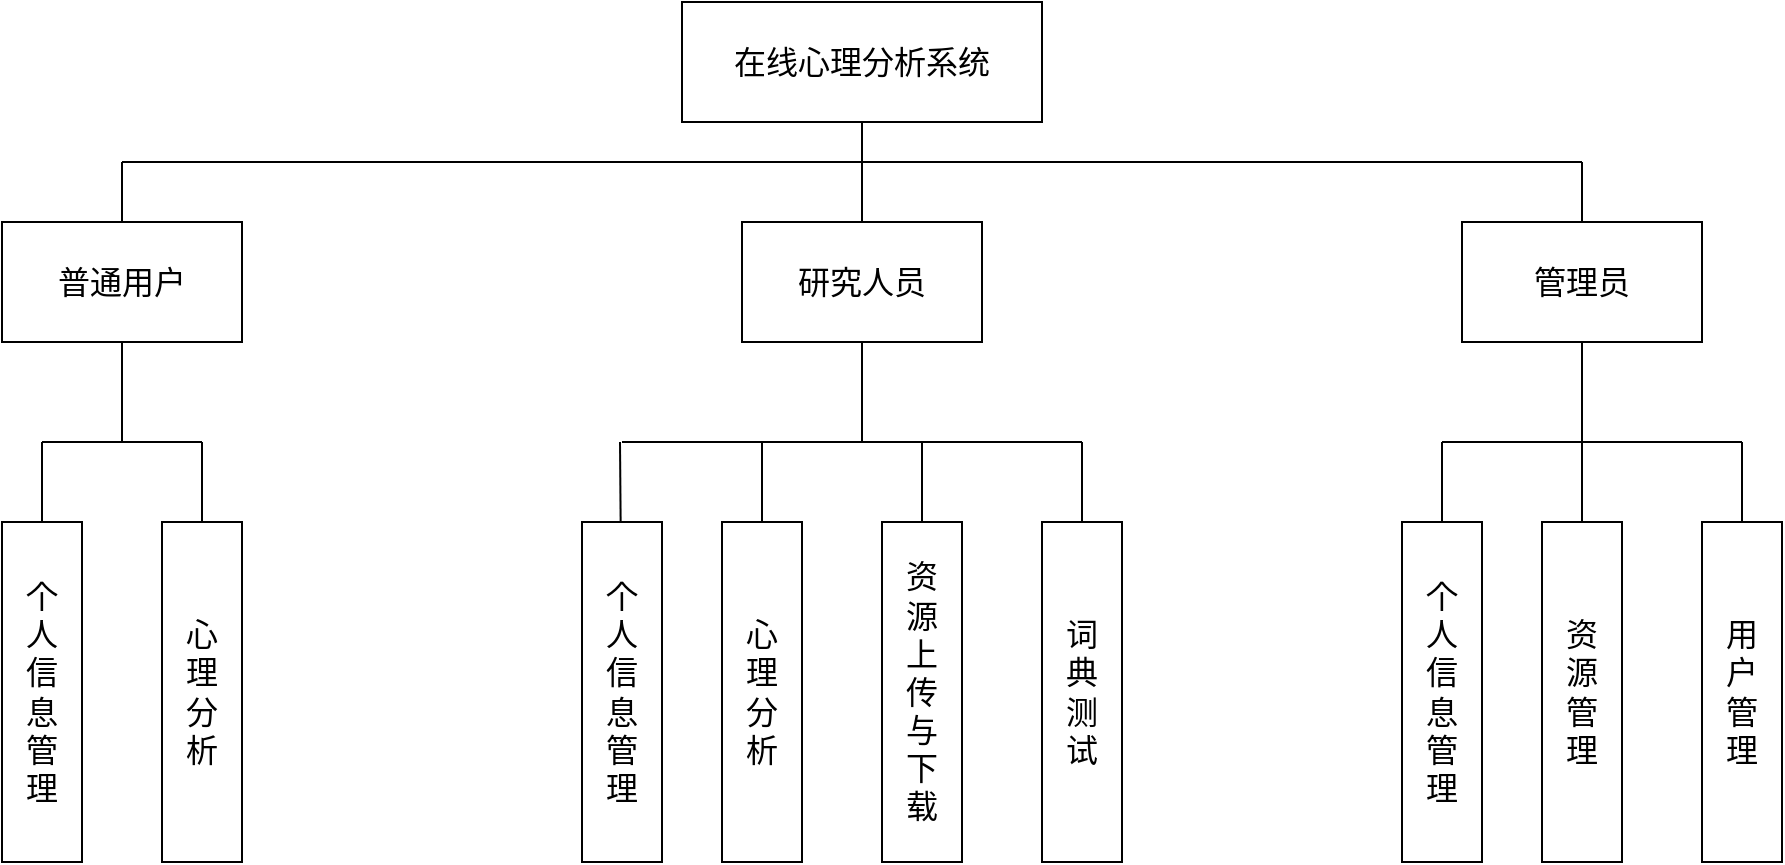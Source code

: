 <mxfile version="24.4.0" type="github" pages="9">
  <diagram name="第 1 页" id="Vi6s87BLKGOY_doo5CWs">
    <mxGraphModel dx="1613" dy="665" grid="0" gridSize="10" guides="1" tooltips="1" connect="1" arrows="1" fold="1" page="0" pageScale="1" pageWidth="827" pageHeight="1169" math="0" shadow="0">
      <root>
        <mxCell id="0" />
        <mxCell id="1" parent="0" />
        <mxCell id="7nEyidCCf9qnmZsaLRMb-1" value="&lt;font style=&quot;font-size: 16px;&quot;&gt;在线心理分析系统&lt;/font&gt;" style="rounded=0;whiteSpace=wrap;html=1;fontSize=16;fontStyle=0" parent="1" vertex="1">
          <mxGeometry x="260" y="100" width="180" height="60" as="geometry" />
        </mxCell>
        <mxCell id="7nEyidCCf9qnmZsaLRMb-2" value="普通用户" style="rounded=0;whiteSpace=wrap;html=1;fontSize=16;fontStyle=0" parent="1" vertex="1">
          <mxGeometry x="-80" y="210" width="120" height="60" as="geometry" />
        </mxCell>
        <mxCell id="7nEyidCCf9qnmZsaLRMb-3" value="研究人员" style="rounded=0;whiteSpace=wrap;html=1;fontSize=16;fontStyle=0" parent="1" vertex="1">
          <mxGeometry x="290" y="210" width="120" height="60" as="geometry" />
        </mxCell>
        <mxCell id="7nEyidCCf9qnmZsaLRMb-4" value="管理员" style="rounded=0;whiteSpace=wrap;html=1;fontSize=16;fontStyle=0" parent="1" vertex="1">
          <mxGeometry x="650" y="210" width="120" height="60" as="geometry" />
        </mxCell>
        <mxCell id="7nEyidCCf9qnmZsaLRMb-7" value="" style="endArrow=none;html=1;rounded=0;entryX=0.5;entryY=1;entryDx=0;entryDy=0;fontSize=16;fontStyle=0" parent="1" target="7nEyidCCf9qnmZsaLRMb-1" edge="1">
          <mxGeometry width="50" height="50" relative="1" as="geometry">
            <mxPoint x="350" y="180" as="sourcePoint" />
            <mxPoint x="150" y="390" as="targetPoint" />
          </mxGeometry>
        </mxCell>
        <mxCell id="7nEyidCCf9qnmZsaLRMb-12" value="&lt;font style=&quot;font-size: 16px;&quot;&gt;心&lt;br&gt;理&lt;br&gt;分&lt;br&gt;析&lt;/font&gt;" style="rounded=0;whiteSpace=wrap;html=1;fontSize=16;fontStyle=0" parent="1" vertex="1">
          <mxGeometry y="360" width="40" height="170" as="geometry" />
        </mxCell>
        <mxCell id="7nEyidCCf9qnmZsaLRMb-15" value="" style="endArrow=none;html=1;rounded=0;fontSize=16;fontStyle=0;" parent="1" target="7nEyidCCf9qnmZsaLRMb-16" edge="1">
          <mxGeometry width="50" height="50" relative="1" as="geometry">
            <mxPoint x="-60" y="320" as="sourcePoint" />
            <mxPoint y="520" as="targetPoint" />
          </mxGeometry>
        </mxCell>
        <mxCell id="7nEyidCCf9qnmZsaLRMb-16" value="个&lt;br&gt;人&lt;br&gt;信&lt;br&gt;息&lt;br&gt;管&lt;br&gt;理" style="rounded=0;whiteSpace=wrap;html=1;fontSize=16;fontStyle=0;horizontal=1;verticalAlign=middle;" parent="1" vertex="1">
          <mxGeometry x="-80" y="360" width="40" height="170" as="geometry" />
        </mxCell>
        <mxCell id="7nEyidCCf9qnmZsaLRMb-22" value="词&lt;br&gt;典&lt;br&gt;测&lt;br&gt;试" style="rounded=0;whiteSpace=wrap;html=1;fontSize=16;fontStyle=0" parent="1" vertex="1">
          <mxGeometry x="440" y="360" width="40" height="170" as="geometry" />
        </mxCell>
        <mxCell id="7nEyidCCf9qnmZsaLRMb-24" value="资&lt;br&gt;源&lt;br&gt;上&lt;br&gt;传&lt;br&gt;与&lt;br&gt;下&lt;br&gt;载" style="rounded=0;whiteSpace=wrap;html=1;fontSize=16;fontStyle=0" parent="1" vertex="1">
          <mxGeometry x="360" y="360" width="40" height="170" as="geometry" />
        </mxCell>
        <mxCell id="7nEyidCCf9qnmZsaLRMb-33" value="用&lt;br&gt;户&lt;br&gt;管&lt;br&gt;理" style="rounded=0;whiteSpace=wrap;html=1;fontSize=16;fontStyle=0" parent="1" vertex="1">
          <mxGeometry x="770" y="360" width="40" height="170" as="geometry" />
        </mxCell>
        <mxCell id="7nEyidCCf9qnmZsaLRMb-34" value="资&lt;br&gt;源&lt;br&gt;管&lt;br&gt;理" style="rounded=0;whiteSpace=wrap;html=1;fontSize=16;fontStyle=0" parent="1" vertex="1">
          <mxGeometry x="690" y="360" width="40" height="170" as="geometry" />
        </mxCell>
        <mxCell id="PSZgxityVSm-FLevWmAO-1" value="" style="endArrow=none;html=1;rounded=0;exitX=0.5;exitY=0;exitDx=0;exitDy=0;" parent="1" source="7nEyidCCf9qnmZsaLRMb-12" edge="1">
          <mxGeometry width="50" height="50" relative="1" as="geometry">
            <mxPoint x="60" y="420" as="sourcePoint" />
            <mxPoint x="20" y="320" as="targetPoint" />
          </mxGeometry>
        </mxCell>
        <mxCell id="PSZgxityVSm-FLevWmAO-2" value="&lt;font style=&quot;font-size: 16px;&quot;&gt;心&lt;br&gt;理&lt;br&gt;分&lt;br&gt;析&lt;/font&gt;" style="rounded=0;whiteSpace=wrap;html=1;fontSize=16;fontStyle=0" parent="1" vertex="1">
          <mxGeometry x="280" y="360" width="40" height="170" as="geometry" />
        </mxCell>
        <mxCell id="PSZgxityVSm-FLevWmAO-3" value="" style="endArrow=none;html=1;rounded=0;fontSize=16;fontStyle=0;" parent="1" target="PSZgxityVSm-FLevWmAO-4" edge="1">
          <mxGeometry width="50" height="50" relative="1" as="geometry">
            <mxPoint x="229" y="320" as="sourcePoint" />
            <mxPoint x="290" y="540" as="targetPoint" />
          </mxGeometry>
        </mxCell>
        <mxCell id="PSZgxityVSm-FLevWmAO-4" value="个&lt;br&gt;人&lt;br&gt;信&lt;br&gt;息&lt;br&gt;管&lt;br&gt;理" style="rounded=0;whiteSpace=wrap;html=1;fontSize=16;fontStyle=0;horizontal=1;verticalAlign=middle;" parent="1" vertex="1">
          <mxGeometry x="210" y="360" width="40" height="170" as="geometry" />
        </mxCell>
        <mxCell id="PSZgxityVSm-FLevWmAO-5" value="" style="endArrow=none;html=1;rounded=0;exitX=0.5;exitY=0;exitDx=0;exitDy=0;" parent="1" source="PSZgxityVSm-FLevWmAO-2" edge="1">
          <mxGeometry width="50" height="50" relative="1" as="geometry">
            <mxPoint x="350" y="440" as="sourcePoint" />
            <mxPoint x="300" y="320" as="targetPoint" />
          </mxGeometry>
        </mxCell>
        <mxCell id="PSZgxityVSm-FLevWmAO-6" value="" style="endArrow=none;html=1;rounded=0;entryX=0.5;entryY=1;entryDx=0;entryDy=0;" parent="1" target="7nEyidCCf9qnmZsaLRMb-2" edge="1">
          <mxGeometry width="50" height="50" relative="1" as="geometry">
            <mxPoint x="-20" y="320" as="sourcePoint" />
            <mxPoint x="10" y="310" as="targetPoint" />
          </mxGeometry>
        </mxCell>
        <mxCell id="PSZgxityVSm-FLevWmAO-7" value="" style="endArrow=none;html=1;rounded=0;" parent="1" edge="1">
          <mxGeometry width="50" height="50" relative="1" as="geometry">
            <mxPoint x="-60" y="320" as="sourcePoint" />
            <mxPoint x="20" y="320" as="targetPoint" />
          </mxGeometry>
        </mxCell>
        <mxCell id="PSZgxityVSm-FLevWmAO-8" value="" style="endArrow=none;html=1;rounded=0;exitX=0.5;exitY=0;exitDx=0;exitDy=0;" parent="1" source="7nEyidCCf9qnmZsaLRMb-24" edge="1">
          <mxGeometry width="50" height="50" relative="1" as="geometry">
            <mxPoint x="370" y="380" as="sourcePoint" />
            <mxPoint x="380" y="320" as="targetPoint" />
          </mxGeometry>
        </mxCell>
        <mxCell id="PSZgxityVSm-FLevWmAO-9" value="" style="endArrow=none;html=1;rounded=0;exitX=0.5;exitY=0;exitDx=0;exitDy=0;" parent="1" source="7nEyidCCf9qnmZsaLRMb-22" edge="1">
          <mxGeometry width="50" height="50" relative="1" as="geometry">
            <mxPoint x="440" y="370" as="sourcePoint" />
            <mxPoint x="460" y="320" as="targetPoint" />
          </mxGeometry>
        </mxCell>
        <mxCell id="PSZgxityVSm-FLevWmAO-10" value="" style="endArrow=none;html=1;rounded=0;entryX=0.5;entryY=1;entryDx=0;entryDy=0;" parent="1" target="7nEyidCCf9qnmZsaLRMb-3" edge="1">
          <mxGeometry width="50" height="50" relative="1" as="geometry">
            <mxPoint x="350" y="320" as="sourcePoint" />
            <mxPoint x="360" y="290" as="targetPoint" />
          </mxGeometry>
        </mxCell>
        <mxCell id="PSZgxityVSm-FLevWmAO-11" value="" style="endArrow=none;html=1;rounded=0;" parent="1" edge="1">
          <mxGeometry width="50" height="50" relative="1" as="geometry">
            <mxPoint x="230" y="320" as="sourcePoint" />
            <mxPoint x="460" y="320" as="targetPoint" />
          </mxGeometry>
        </mxCell>
        <mxCell id="PSZgxityVSm-FLevWmAO-12" value="" style="endArrow=none;html=1;rounded=0;fontSize=16;fontStyle=0;entryX=0.5;entryY=0;entryDx=0;entryDy=0;" parent="1" target="PSZgxityVSm-FLevWmAO-13" edge="1">
          <mxGeometry width="50" height="50" relative="1" as="geometry">
            <mxPoint x="640" y="320" as="sourcePoint" />
            <mxPoint x="680" y="540" as="targetPoint" />
          </mxGeometry>
        </mxCell>
        <mxCell id="PSZgxityVSm-FLevWmAO-13" value="个&lt;br&gt;人&lt;br&gt;信&lt;br&gt;息&lt;br&gt;管&lt;br&gt;理" style="rounded=0;whiteSpace=wrap;html=1;fontSize=16;fontStyle=0;horizontal=1;verticalAlign=middle;" parent="1" vertex="1">
          <mxGeometry x="620" y="360" width="40" height="170" as="geometry" />
        </mxCell>
        <mxCell id="PSZgxityVSm-FLevWmAO-14" value="" style="endArrow=none;html=1;rounded=0;entryX=0.5;entryY=0;entryDx=0;entryDy=0;" parent="1" target="7nEyidCCf9qnmZsaLRMb-34" edge="1">
          <mxGeometry width="50" height="50" relative="1" as="geometry">
            <mxPoint x="710" y="320" as="sourcePoint" />
            <mxPoint x="690" y="310" as="targetPoint" />
          </mxGeometry>
        </mxCell>
        <mxCell id="PSZgxityVSm-FLevWmAO-15" value="" style="endArrow=none;html=1;rounded=0;exitX=0.5;exitY=0;exitDx=0;exitDy=0;" parent="1" source="7nEyidCCf9qnmZsaLRMb-33" edge="1">
          <mxGeometry width="50" height="50" relative="1" as="geometry">
            <mxPoint x="770" y="370" as="sourcePoint" />
            <mxPoint x="790" y="320" as="targetPoint" />
          </mxGeometry>
        </mxCell>
        <mxCell id="PSZgxityVSm-FLevWmAO-16" value="" style="endArrow=none;html=1;rounded=0;" parent="1" edge="1">
          <mxGeometry width="50" height="50" relative="1" as="geometry">
            <mxPoint x="640" y="320" as="sourcePoint" />
            <mxPoint x="790" y="320" as="targetPoint" />
          </mxGeometry>
        </mxCell>
        <mxCell id="PSZgxityVSm-FLevWmAO-17" value="" style="endArrow=none;html=1;rounded=0;entryX=0.5;entryY=1;entryDx=0;entryDy=0;" parent="1" target="7nEyidCCf9qnmZsaLRMb-4" edge="1">
          <mxGeometry width="50" height="50" relative="1" as="geometry">
            <mxPoint x="710" y="320" as="sourcePoint" />
            <mxPoint x="750" y="290" as="targetPoint" />
          </mxGeometry>
        </mxCell>
        <mxCell id="zWvD5bCD4HD8mwzJBnNT-1" value="" style="endArrow=none;html=1;rounded=0;" parent="1" edge="1">
          <mxGeometry width="50" height="50" relative="1" as="geometry">
            <mxPoint x="-20" y="180" as="sourcePoint" />
            <mxPoint x="710" y="180" as="targetPoint" />
          </mxGeometry>
        </mxCell>
        <mxCell id="zWvD5bCD4HD8mwzJBnNT-2" value="" style="endArrow=none;html=1;rounded=0;" parent="1" edge="1">
          <mxGeometry width="50" height="50" relative="1" as="geometry">
            <mxPoint x="-20" y="210" as="sourcePoint" />
            <mxPoint x="-20" y="180" as="targetPoint" />
          </mxGeometry>
        </mxCell>
        <mxCell id="zWvD5bCD4HD8mwzJBnNT-3" value="" style="endArrow=none;html=1;rounded=0;" parent="1" source="7nEyidCCf9qnmZsaLRMb-4" edge="1">
          <mxGeometry width="50" height="50" relative="1" as="geometry">
            <mxPoint x="430" y="340" as="sourcePoint" />
            <mxPoint x="710" y="180" as="targetPoint" />
          </mxGeometry>
        </mxCell>
        <mxCell id="KZ5mzUPI2j0LXfuP87hI-1" value="" style="endArrow=none;html=1;rounded=0;" edge="1" parent="1" source="7nEyidCCf9qnmZsaLRMb-3">
          <mxGeometry width="50" height="50" relative="1" as="geometry">
            <mxPoint x="279" y="260" as="sourcePoint" />
            <mxPoint x="350" y="180" as="targetPoint" />
          </mxGeometry>
        </mxCell>
      </root>
    </mxGraphModel>
  </diagram>
  <diagram id="LBA_Bw5v5a3BzuC-6leT" name="第 2 页">
    <mxGraphModel dx="1613" dy="265" grid="1" gridSize="10" guides="1" tooltips="1" connect="1" arrows="1" fold="1" page="0" pageScale="1" pageWidth="827" pageHeight="1169" math="0" shadow="0">
      <root>
        <mxCell id="0" />
        <mxCell id="1" parent="0" />
        <mxCell id="ov7ZJ55bOzSd0H0Fgh_i-3" style="edgeStyle=orthogonalEdgeStyle;rounded=0;orthogonalLoop=1;jettySize=auto;html=1;entryX=0;entryY=0.5;entryDx=0;entryDy=0;fontSize=17;" parent="1" source="ov7ZJ55bOzSd0H0Fgh_i-1" target="ov7ZJ55bOzSd0H0Fgh_i-2" edge="1">
          <mxGeometry relative="1" as="geometry" />
        </mxCell>
        <mxCell id="ov7ZJ55bOzSd0H0Fgh_i-4" value="根据CLIWC和·LIWC更新" style="edgeLabel;html=1;align=center;verticalAlign=middle;resizable=0;points=[];fontSize=17;" parent="ov7ZJ55bOzSd0H0Fgh_i-3" vertex="1" connectable="0">
          <mxGeometry x="-0.124" y="-2" relative="1" as="geometry">
            <mxPoint as="offset" />
          </mxGeometry>
        </mxCell>
        <mxCell id="ov7ZJ55bOzSd0H0Fgh_i-1" value="旧版SCLIWC" style="rounded=0;whiteSpace=wrap;html=1;fontSize=17;fillColor=#dae8fc;strokeColor=#6c8ebf;" parent="1" vertex="1">
          <mxGeometry x="-330" y="420" width="120" height="60" as="geometry" />
        </mxCell>
        <mxCell id="ov7ZJ55bOzSd0H0Fgh_i-5" style="edgeStyle=orthogonalEdgeStyle;rounded=0;orthogonalLoop=1;jettySize=auto;html=1;exitX=1;exitY=0.5;exitDx=0;exitDy=0;fontSize=17;" parent="1" source="ov7ZJ55bOzSd0H0Fgh_i-2" target="ov7ZJ55bOzSd0H0Fgh_i-7" edge="1">
          <mxGeometry relative="1" as="geometry">
            <mxPoint x="210.333" y="450" as="targetPoint" />
          </mxGeometry>
        </mxCell>
        <mxCell id="ov7ZJ55bOzSd0H0Fgh_i-6" value="根据大模型和Word2vec拓展" style="edgeLabel;html=1;align=center;verticalAlign=middle;resizable=0;points=[];fontSize=17;" parent="ov7ZJ55bOzSd0H0Fgh_i-5" vertex="1" connectable="0">
          <mxGeometry x="-0.15" y="2" relative="1" as="geometry">
            <mxPoint as="offset" />
          </mxGeometry>
        </mxCell>
        <mxCell id="ov7ZJ55bOzSd0H0Fgh_i-2" value="SCLIWC(temp)" style="rounded=0;whiteSpace=wrap;html=1;fontSize=17;fillColor=#dae8fc;strokeColor=#6c8ebf;" parent="1" vertex="1">
          <mxGeometry x="10" y="420" width="120" height="60" as="geometry" />
        </mxCell>
        <mxCell id="ov7ZJ55bOzSd0H0Fgh_i-24" style="edgeStyle=orthogonalEdgeStyle;rounded=0;orthogonalLoop=1;jettySize=auto;html=1;fontSize=17;" parent="1" source="ov7ZJ55bOzSd0H0Fgh_i-7" edge="1">
          <mxGeometry relative="1" as="geometry">
            <mxPoint x="210" y="560" as="targetPoint" />
            <Array as="points">
              <mxPoint x="450" y="510" />
              <mxPoint x="210" y="510" />
            </Array>
          </mxGeometry>
        </mxCell>
        <mxCell id="ov7ZJ55bOzSd0H0Fgh_i-25" style="edgeStyle=orthogonalEdgeStyle;rounded=0;orthogonalLoop=1;jettySize=auto;html=1;exitX=1;exitY=0.5;exitDx=0;exitDy=0;fontSize=17;" parent="1" source="ov7ZJ55bOzSd0H0Fgh_i-7" target="ov7ZJ55bOzSd0H0Fgh_i-26" edge="1">
          <mxGeometry relative="1" as="geometry">
            <mxPoint x="620" y="450" as="targetPoint" />
          </mxGeometry>
        </mxCell>
        <mxCell id="ov7ZJ55bOzSd0H0Fgh_i-7" value="SCLIWC2024" style="rounded=0;whiteSpace=wrap;html=1;fontSize=17;fillColor=#dae8fc;strokeColor=#6c8ebf;" parent="1" vertex="1">
          <mxGeometry x="390.003" y="420" width="120" height="60" as="geometry" />
        </mxCell>
        <mxCell id="ov7ZJ55bOzSd0H0Fgh_i-9" style="edgeStyle=orthogonalEdgeStyle;rounded=0;orthogonalLoop=1;jettySize=auto;html=1;fontSize=17;" parent="1" source="ov7ZJ55bOzSd0H0Fgh_i-8" target="ov7ZJ55bOzSd0H0Fgh_i-10" edge="1">
          <mxGeometry relative="1" as="geometry">
            <mxPoint x="380" y="560" as="targetPoint" />
          </mxGeometry>
        </mxCell>
        <mxCell id="ov7ZJ55bOzSd0H0Fgh_i-8" value="微博文本数据" style="rounded=0;whiteSpace=wrap;html=1;fontSize=17;fillColor=#dae8fc;strokeColor=#6c8ebf;" parent="1" vertex="1">
          <mxGeometry x="-110" y="530" width="120" height="60" as="geometry" />
        </mxCell>
        <mxCell id="ov7ZJ55bOzSd0H0Fgh_i-13" style="edgeStyle=orthogonalEdgeStyle;rounded=0;orthogonalLoop=1;jettySize=auto;html=1;exitX=1;exitY=0.5;exitDx=0;exitDy=0;fontSize=17;" parent="1" source="ov7ZJ55bOzSd0H0Fgh_i-10" target="ov7ZJ55bOzSd0H0Fgh_i-14" edge="1">
          <mxGeometry relative="1" as="geometry">
            <mxPoint x="480" y="560" as="targetPoint" />
          </mxGeometry>
        </mxCell>
        <mxCell id="ov7ZJ55bOzSd0H0Fgh_i-10" value="文本特征" style="rounded=0;whiteSpace=wrap;html=1;fontSize=17;fillColor=#dae8fc;strokeColor=#6c8ebf;" parent="1" vertex="1">
          <mxGeometry x="270" y="530" width="120" height="60" as="geometry" />
        </mxCell>
        <mxCell id="ov7ZJ55bOzSd0H0Fgh_i-12" value="特征提取" style="text;html=1;align=center;verticalAlign=middle;resizable=0;points=[];autosize=1;strokeColor=none;fillColor=none;fontSize=17;" parent="1" vertex="1">
          <mxGeometry x="165" y="570" width="90" height="30" as="geometry" />
        </mxCell>
        <mxCell id="ov7ZJ55bOzSd0H0Fgh_i-32" style="edgeStyle=orthogonalEdgeStyle;rounded=0;orthogonalLoop=1;jettySize=auto;html=1;exitX=0.5;exitY=1;exitDx=0;exitDy=0;fontSize=17;" parent="1" source="ov7ZJ55bOzSd0H0Fgh_i-14" edge="1">
          <mxGeometry relative="1" as="geometry">
            <mxPoint x="560" y="770" as="targetPoint" />
            <mxPoint x="560" y="600" as="sourcePoint" />
            <Array as="points">
              <mxPoint x="640" y="690" />
              <mxPoint x="560" y="690" />
            </Array>
          </mxGeometry>
        </mxCell>
        <mxCell id="ov7ZJ55bOzSd0H0Fgh_i-35" value="模型部署" style="edgeLabel;html=1;align=center;verticalAlign=middle;resizable=0;points=[];fontSize=17;" parent="ov7ZJ55bOzSd0H0Fgh_i-32" vertex="1" connectable="0">
          <mxGeometry x="-0.212" relative="1" as="geometry">
            <mxPoint y="1" as="offset" />
          </mxGeometry>
        </mxCell>
        <mxCell id="ov7ZJ55bOzSd0H0Fgh_i-14" value="回归模型&lt;br style=&quot;font-size: 17px;&quot;&gt;（效果评估）" style="rounded=0;whiteSpace=wrap;html=1;fontSize=17;fillColor=#dae8fc;strokeColor=#6c8ebf;" parent="1" vertex="1">
          <mxGeometry x="580" y="530" width="120" height="60" as="geometry" />
        </mxCell>
        <mxCell id="ov7ZJ55bOzSd0H0Fgh_i-15" value="模型训练" style="text;html=1;align=center;verticalAlign=middle;resizable=0;points=[];autosize=1;strokeColor=none;fillColor=none;fontSize=17;" parent="1" vertex="1">
          <mxGeometry x="450" y="520" width="90" height="30" as="geometry" />
        </mxCell>
        <mxCell id="ov7ZJ55bOzSd0H0Fgh_i-16" value="微博用户" style="rounded=0;whiteSpace=wrap;html=1;fontSize=17;fillColor=#dae8fc;strokeColor=#6c8ebf;" parent="1" vertex="1">
          <mxGeometry x="-330" y="570" width="120" height="60" as="geometry" />
        </mxCell>
        <mxCell id="ov7ZJ55bOzSd0H0Fgh_i-20" style="edgeStyle=orthogonalEdgeStyle;rounded=0;orthogonalLoop=1;jettySize=auto;html=1;exitX=1;exitY=0.5;exitDx=0;exitDy=0;fontSize=17;" parent="1" source="ov7ZJ55bOzSd0H0Fgh_i-17" target="ov7ZJ55bOzSd0H0Fgh_i-21" edge="1">
          <mxGeometry relative="1" as="geometry">
            <mxPoint x="270" y="660" as="targetPoint" />
          </mxGeometry>
        </mxCell>
        <mxCell id="ov7ZJ55bOzSd0H0Fgh_i-17" value="大五人格量表数据" style="rounded=0;whiteSpace=wrap;html=1;fontSize=17;fillColor=#dae8fc;strokeColor=#6c8ebf;" parent="1" vertex="1">
          <mxGeometry x="-110" y="620" width="120" height="60" as="geometry" />
        </mxCell>
        <mxCell id="ov7ZJ55bOzSd0H0Fgh_i-18" value="" style="endArrow=classic;html=1;rounded=0;exitX=1;exitY=0.5;exitDx=0;exitDy=0;entryX=0;entryY=0.5;entryDx=0;entryDy=0;fontSize=17;" parent="1" source="ov7ZJ55bOzSd0H0Fgh_i-16" target="ov7ZJ55bOzSd0H0Fgh_i-8" edge="1">
          <mxGeometry width="50" height="50" relative="1" as="geometry">
            <mxPoint x="-70" y="560" as="sourcePoint" />
            <mxPoint x="-20" y="510" as="targetPoint" />
          </mxGeometry>
        </mxCell>
        <mxCell id="ov7ZJ55bOzSd0H0Fgh_i-19" value="" style="endArrow=classic;html=1;rounded=0;exitX=1;exitY=0.5;exitDx=0;exitDy=0;entryX=0;entryY=0.5;entryDx=0;entryDy=0;fontSize=17;" parent="1" source="ov7ZJ55bOzSd0H0Fgh_i-16" target="ov7ZJ55bOzSd0H0Fgh_i-17" edge="1">
          <mxGeometry width="50" height="50" relative="1" as="geometry">
            <mxPoint x="-50" y="720" as="sourcePoint" />
            <mxPoint y="670" as="targetPoint" />
          </mxGeometry>
        </mxCell>
        <mxCell id="ov7ZJ55bOzSd0H0Fgh_i-23" style="edgeStyle=orthogonalEdgeStyle;rounded=0;orthogonalLoop=1;jettySize=auto;html=1;exitX=1;exitY=0.5;exitDx=0;exitDy=0;fontSize=17;" parent="1" source="ov7ZJ55bOzSd0H0Fgh_i-21" edge="1">
          <mxGeometry relative="1" as="geometry">
            <mxPoint x="500" y="560" as="targetPoint" />
            <Array as="points">
              <mxPoint x="500" y="650" />
            </Array>
          </mxGeometry>
        </mxCell>
        <mxCell id="ov7ZJ55bOzSd0H0Fgh_i-21" value="大五人格得分" style="rounded=0;whiteSpace=wrap;html=1;fontSize=17;fillColor=#dae8fc;strokeColor=#6c8ebf;" parent="1" vertex="1">
          <mxGeometry x="270" y="620" width="120" height="60" as="geometry" />
        </mxCell>
        <mxCell id="ov7ZJ55bOzSd0H0Fgh_i-26" value="效度检验" style="rounded=0;whiteSpace=wrap;html=1;fontSize=17;fillColor=#dae8fc;strokeColor=#6c8ebf;" parent="1" vertex="1">
          <mxGeometry x="570" y="420" width="120" height="60" as="geometry" />
        </mxCell>
        <mxCell id="ov7ZJ55bOzSd0H0Fgh_i-29" style="edgeStyle=orthogonalEdgeStyle;rounded=0;orthogonalLoop=1;jettySize=auto;html=1;exitX=1;exitY=0.5;exitDx=0;exitDy=0;fontSize=17;" parent="1" source="ov7ZJ55bOzSd0H0Fgh_i-28" target="ov7ZJ55bOzSd0H0Fgh_i-30" edge="1">
          <mxGeometry relative="1" as="geometry">
            <mxPoint x="500" y="769.765" as="targetPoint" />
          </mxGeometry>
        </mxCell>
        <mxCell id="ov7ZJ55bOzSd0H0Fgh_i-28" value="网站构建" style="rounded=0;whiteSpace=wrap;html=1;fontSize=17;fillColor=#dae8fc;strokeColor=#6c8ebf;" parent="1" vertex="1">
          <mxGeometry x="200" y="740" width="120" height="60" as="geometry" />
        </mxCell>
        <mxCell id="ov7ZJ55bOzSd0H0Fgh_i-31" style="edgeStyle=orthogonalEdgeStyle;rounded=0;orthogonalLoop=1;jettySize=auto;html=1;exitX=1;exitY=0.5;exitDx=0;exitDy=0;fontSize=17;" parent="1" source="ov7ZJ55bOzSd0H0Fgh_i-30" target="ov7ZJ55bOzSd0H0Fgh_i-33" edge="1">
          <mxGeometry relative="1" as="geometry">
            <mxPoint x="680" y="770" as="targetPoint" />
          </mxGeometry>
        </mxCell>
        <mxCell id="ov7ZJ55bOzSd0H0Fgh_i-30" value="需求分析&lt;br style=&quot;font-size: 17px;&quot;&gt;概要设计&lt;br style=&quot;font-size: 17px;&quot;&gt;详细设计" style="rounded=0;whiteSpace=wrap;html=1;fontSize=17;fillColor=#dae8fc;strokeColor=#6c8ebf;" parent="1" vertex="1">
          <mxGeometry x="390" y="740.005" width="120" height="60" as="geometry" />
        </mxCell>
        <mxCell id="ov7ZJ55bOzSd0H0Fgh_i-33" value="网站测试" style="rounded=0;whiteSpace=wrap;html=1;fontSize=17;fillColor=#dae8fc;strokeColor=#6c8ebf;" parent="1" vertex="1">
          <mxGeometry x="590" y="740" width="120" height="60" as="geometry" />
        </mxCell>
      </root>
    </mxGraphModel>
  </diagram>
  <diagram id="MFenHWTdD58R0XIL5eO8" name="第 3 页">
    <mxGraphModel dx="1213" dy="665" grid="0" gridSize="10" guides="1" tooltips="1" connect="1" arrows="1" fold="1" page="0" pageScale="1" pageWidth="827" pageHeight="1169" math="0" shadow="0">
      <root>
        <mxCell id="0" />
        <mxCell id="1" parent="0" />
        <mxCell id="7hxsTspoySZU6-IUlVLb-1" value="普通用户" style="shape=umlActor;verticalLabelPosition=bottom;verticalAlign=top;html=1;outlineConnect=0;" parent="1" vertex="1">
          <mxGeometry x="110" y="160" width="30" height="60" as="geometry" />
        </mxCell>
        <mxCell id="7hxsTspoySZU6-IUlVLb-2" value="" style="endArrow=classic;html=1;rounded=0;" parent="1" source="7hxsTspoySZU6-IUlVLb-1" target="7hxsTspoySZU6-IUlVLb-6" edge="1">
          <mxGeometry width="50" height="50" relative="1" as="geometry">
            <mxPoint x="141" y="176" as="sourcePoint" />
            <mxPoint x="219" y="121" as="targetPoint" />
          </mxGeometry>
        </mxCell>
        <mxCell id="7hxsTspoySZU6-IUlVLb-3" value="" style="endArrow=classic;html=1;rounded=0;" parent="1" source="7hxsTspoySZU6-IUlVLb-1" target="7hxsTspoySZU6-IUlVLb-7" edge="1">
          <mxGeometry width="50" height="50" relative="1" as="geometry">
            <mxPoint x="146" y="193" as="sourcePoint" />
            <mxPoint x="217" y="171" as="targetPoint" />
          </mxGeometry>
        </mxCell>
        <mxCell id="7hxsTspoySZU6-IUlVLb-4" value="" style="endArrow=classic;html=1;rounded=0;" parent="1" source="7hxsTspoySZU6-IUlVLb-1" target="7hxsTspoySZU6-IUlVLb-9" edge="1">
          <mxGeometry width="50" height="50" relative="1" as="geometry">
            <mxPoint x="205" y="321" as="sourcePoint" />
            <mxPoint x="212" y="282" as="targetPoint" />
          </mxGeometry>
        </mxCell>
        <mxCell id="7hxsTspoySZU6-IUlVLb-5" value="" style="endArrow=classic;html=1;rounded=0;" parent="1" source="7hxsTspoySZU6-IUlVLb-1" target="7hxsTspoySZU6-IUlVLb-8" edge="1">
          <mxGeometry width="50" height="50" relative="1" as="geometry">
            <mxPoint x="176" y="262" as="sourcePoint" />
            <mxPoint x="226" y="212" as="targetPoint" />
          </mxGeometry>
        </mxCell>
        <mxCell id="7hxsTspoySZU6-IUlVLb-6" value="登录" style="ellipse;whiteSpace=wrap;html=1;" parent="1" vertex="1">
          <mxGeometry x="227" y="50" width="91" height="62" as="geometry" />
        </mxCell>
        <mxCell id="7hxsTspoySZU6-IUlVLb-7" value="注册" style="ellipse;whiteSpace=wrap;html=1;" parent="1" vertex="1">
          <mxGeometry x="225" y="122" width="93" height="64" as="geometry" />
        </mxCell>
        <mxCell id="7hxsTspoySZU6-IUlVLb-8" value="个人信息管理" style="ellipse;whiteSpace=wrap;html=1;" parent="1" vertex="1">
          <mxGeometry x="225" y="196" width="95" height="66" as="geometry" />
        </mxCell>
        <mxCell id="7hxsTspoySZU6-IUlVLb-9" value="心理测试" style="ellipse;whiteSpace=wrap;html=1;" parent="1" vertex="1">
          <mxGeometry x="223" y="281" width="97" height="65" as="geometry" />
        </mxCell>
      </root>
    </mxGraphModel>
  </diagram>
  <diagram id="ZxRTDQst1W1wuEtxbsjE" name="第 4 页">
    <mxGraphModel dx="1213" dy="665" grid="0" gridSize="10" guides="1" tooltips="1" connect="1" arrows="1" fold="1" page="0" pageScale="1" pageWidth="827" pageHeight="1169" math="0" shadow="0">
      <root>
        <mxCell id="0" />
        <mxCell id="1" parent="0" />
        <mxCell id="75j_9LCNtQPBQaglwdll-1" value="研究人员" style="shape=umlActor;verticalLabelPosition=bottom;verticalAlign=top;html=1;outlineConnect=0;" parent="1" vertex="1">
          <mxGeometry x="110" y="160" width="30" height="60" as="geometry" />
        </mxCell>
        <mxCell id="75j_9LCNtQPBQaglwdll-2" value="" style="endArrow=classic;html=1;rounded=0;" parent="1" source="75j_9LCNtQPBQaglwdll-1" target="75j_9LCNtQPBQaglwdll-6" edge="1">
          <mxGeometry width="50" height="50" relative="1" as="geometry">
            <mxPoint x="141" y="176" as="sourcePoint" />
            <mxPoint x="219" y="121" as="targetPoint" />
          </mxGeometry>
        </mxCell>
        <mxCell id="75j_9LCNtQPBQaglwdll-3" value="" style="endArrow=classic;html=1;rounded=0;" parent="1" source="75j_9LCNtQPBQaglwdll-1" target="75j_9LCNtQPBQaglwdll-7" edge="1">
          <mxGeometry width="50" height="50" relative="1" as="geometry">
            <mxPoint x="146" y="193" as="sourcePoint" />
            <mxPoint x="217" y="171" as="targetPoint" />
          </mxGeometry>
        </mxCell>
        <mxCell id="75j_9LCNtQPBQaglwdll-4" value="" style="endArrow=classic;html=1;rounded=0;" parent="1" source="75j_9LCNtQPBQaglwdll-1" target="75j_9LCNtQPBQaglwdll-9" edge="1">
          <mxGeometry width="50" height="50" relative="1" as="geometry">
            <mxPoint x="205" y="321" as="sourcePoint" />
            <mxPoint x="212" y="282" as="targetPoint" />
          </mxGeometry>
        </mxCell>
        <mxCell id="75j_9LCNtQPBQaglwdll-5" value="" style="endArrow=classic;html=1;rounded=0;" parent="1" source="75j_9LCNtQPBQaglwdll-1" target="75j_9LCNtQPBQaglwdll-8" edge="1">
          <mxGeometry width="50" height="50" relative="1" as="geometry">
            <mxPoint x="176" y="262" as="sourcePoint" />
            <mxPoint x="226" y="212" as="targetPoint" />
          </mxGeometry>
        </mxCell>
        <mxCell id="75j_9LCNtQPBQaglwdll-6" value="登录" style="ellipse;whiteSpace=wrap;html=1;" parent="1" vertex="1">
          <mxGeometry x="232" y="10" width="91" height="62" as="geometry" />
        </mxCell>
        <mxCell id="75j_9LCNtQPBQaglwdll-7" value="注册" style="ellipse;whiteSpace=wrap;html=1;" parent="1" vertex="1">
          <mxGeometry x="232" y="96" width="93" height="64" as="geometry" />
        </mxCell>
        <mxCell id="75j_9LCNtQPBQaglwdll-8" value="个人信息管理" style="ellipse;whiteSpace=wrap;html=1;" parent="1" vertex="1">
          <mxGeometry x="232" y="176" width="95" height="66" as="geometry" />
        </mxCell>
        <mxCell id="75j_9LCNtQPBQaglwdll-9" value="心理测试" style="ellipse;whiteSpace=wrap;html=1;" parent="1" vertex="1">
          <mxGeometry x="226" y="251" width="97" height="65" as="geometry" />
        </mxCell>
        <mxCell id="OQBHbBAtGzzRCVO7FI5g-1" value="" style="endArrow=classic;html=1;rounded=0;" parent="1" source="75j_9LCNtQPBQaglwdll-1" target="OQBHbBAtGzzRCVO7FI5g-2" edge="1">
          <mxGeometry width="50" height="50" relative="1" as="geometry">
            <mxPoint x="209" y="374" as="sourcePoint" />
            <mxPoint x="256" y="388" as="targetPoint" />
          </mxGeometry>
        </mxCell>
        <mxCell id="OQBHbBAtGzzRCVO7FI5g-2" value="词典测试" style="ellipse;whiteSpace=wrap;html=1;" parent="1" vertex="1">
          <mxGeometry x="232" y="334" width="97" height="63" as="geometry" />
        </mxCell>
        <mxCell id="OQBHbBAtGzzRCVO7FI5g-3" value="" style="endArrow=classic;html=1;rounded=0;" parent="1" source="75j_9LCNtQPBQaglwdll-1" target="OQBHbBAtGzzRCVO7FI5g-5" edge="1">
          <mxGeometry width="50" height="50" relative="1" as="geometry">
            <mxPoint x="175" y="577" as="sourcePoint" />
            <mxPoint x="247" y="444" as="targetPoint" />
          </mxGeometry>
        </mxCell>
        <mxCell id="OQBHbBAtGzzRCVO7FI5g-4" style="edgeStyle=orthogonalEdgeStyle;rounded=0;orthogonalLoop=1;jettySize=auto;html=1;exitX=0.5;exitY=1;exitDx=0;exitDy=0;" parent="1" source="75j_9LCNtQPBQaglwdll-7" target="75j_9LCNtQPBQaglwdll-7" edge="1">
          <mxGeometry relative="1" as="geometry" />
        </mxCell>
        <mxCell id="OQBHbBAtGzzRCVO7FI5g-5" value="共享资源" style="ellipse;whiteSpace=wrap;html=1;" parent="1" vertex="1">
          <mxGeometry x="226" y="418" width="101" height="65" as="geometry" />
        </mxCell>
        <mxCell id="OQBHbBAtGzzRCVO7FI5g-7" value="" style="endArrow=classic;html=1;rounded=0;dashed=1;exitX=1;exitY=0.5;exitDx=0;exitDy=0;" parent="1" source="OQBHbBAtGzzRCVO7FI5g-5" target="OQBHbBAtGzzRCVO7FI5g-11" edge="1">
          <mxGeometry width="50" height="50" relative="1" as="geometry">
            <mxPoint x="347" y="356" as="sourcePoint" />
            <mxPoint x="432" y="383" as="targetPoint" />
          </mxGeometry>
        </mxCell>
        <mxCell id="OQBHbBAtGzzRCVO7FI5g-8" value="&amp;lt;&amp;lt;include&amp;gt;&amp;gt;" style="edgeLabel;html=1;align=center;verticalAlign=middle;resizable=0;points=[];" parent="OQBHbBAtGzzRCVO7FI5g-7" vertex="1" connectable="0">
          <mxGeometry x="-0.039" relative="1" as="geometry">
            <mxPoint as="offset" />
          </mxGeometry>
        </mxCell>
        <mxCell id="OQBHbBAtGzzRCVO7FI5g-9" value="" style="endArrow=classic;html=1;rounded=0;dashed=1;" parent="1" target="OQBHbBAtGzzRCVO7FI5g-12" edge="1">
          <mxGeometry width="50" height="50" relative="1" as="geometry">
            <mxPoint x="329" y="452" as="sourcePoint" />
            <mxPoint x="418" y="501" as="targetPoint" />
          </mxGeometry>
        </mxCell>
        <mxCell id="OQBHbBAtGzzRCVO7FI5g-10" value="&amp;lt;&amp;lt;include&amp;gt;&amp;gt;" style="edgeLabel;html=1;align=center;verticalAlign=middle;resizable=0;points=[];" parent="OQBHbBAtGzzRCVO7FI5g-9" vertex="1" connectable="0">
          <mxGeometry x="-0.039" relative="1" as="geometry">
            <mxPoint as="offset" />
          </mxGeometry>
        </mxCell>
        <mxCell id="OQBHbBAtGzzRCVO7FI5g-11" value="文件上传" style="ellipse;whiteSpace=wrap;html=1;" parent="1" vertex="1">
          <mxGeometry x="406" y="364" width="99" height="55" as="geometry" />
        </mxCell>
        <mxCell id="OQBHbBAtGzzRCVO7FI5g-12" value="文件下载" style="ellipse;whiteSpace=wrap;html=1;" parent="1" vertex="1">
          <mxGeometry x="419" y="454" width="89" height="53" as="geometry" />
        </mxCell>
      </root>
    </mxGraphModel>
  </diagram>
  <diagram id="AlPGuDgqa80BKXkAdm8v" name="第 5 页">
    <mxGraphModel dx="1011" dy="554" grid="0" gridSize="10" guides="1" tooltips="1" connect="1" arrows="1" fold="1" page="0" pageScale="1" pageWidth="827" pageHeight="1169" math="0" shadow="0">
      <root>
        <mxCell id="0" />
        <mxCell id="1" parent="0" />
        <mxCell id="koSyIc4BRFG4w8S9PhIG-1" value="管理员" style="shape=umlActor;verticalLabelPosition=bottom;verticalAlign=top;html=1;outlineConnect=0;" parent="1" vertex="1">
          <mxGeometry x="110" y="160" width="30" height="60" as="geometry" />
        </mxCell>
        <mxCell id="koSyIc4BRFG4w8S9PhIG-2" value="" style="endArrow=classic;html=1;rounded=0;" parent="1" source="koSyIc4BRFG4w8S9PhIG-1" target="koSyIc4BRFG4w8S9PhIG-6" edge="1">
          <mxGeometry width="50" height="50" relative="1" as="geometry">
            <mxPoint x="141" y="176" as="sourcePoint" />
            <mxPoint x="219" y="121" as="targetPoint" />
          </mxGeometry>
        </mxCell>
        <mxCell id="koSyIc4BRFG4w8S9PhIG-3" value="" style="endArrow=classic;html=1;rounded=0;" parent="1" source="koSyIc4BRFG4w8S9PhIG-1" target="koSyIc4BRFG4w8S9PhIG-7" edge="1">
          <mxGeometry width="50" height="50" relative="1" as="geometry">
            <mxPoint x="146" y="193" as="sourcePoint" />
            <mxPoint x="217" y="171" as="targetPoint" />
          </mxGeometry>
        </mxCell>
        <mxCell id="koSyIc4BRFG4w8S9PhIG-4" value="" style="endArrow=classic;html=1;rounded=0;" parent="1" source="koSyIc4BRFG4w8S9PhIG-1" target="koSyIc4BRFG4w8S9PhIG-9" edge="1">
          <mxGeometry width="50" height="50" relative="1" as="geometry">
            <mxPoint x="205" y="321" as="sourcePoint" />
            <mxPoint x="212" y="282" as="targetPoint" />
          </mxGeometry>
        </mxCell>
        <mxCell id="koSyIc4BRFG4w8S9PhIG-5" value="" style="endArrow=classic;html=1;rounded=0;" parent="1" source="koSyIc4BRFG4w8S9PhIG-1" target="koSyIc4BRFG4w8S9PhIG-8" edge="1">
          <mxGeometry width="50" height="50" relative="1" as="geometry">
            <mxPoint x="176" y="262" as="sourcePoint" />
            <mxPoint x="226" y="212" as="targetPoint" />
          </mxGeometry>
        </mxCell>
        <mxCell id="koSyIc4BRFG4w8S9PhIG-6" value="登录" style="ellipse;whiteSpace=wrap;html=1;" parent="1" vertex="1">
          <mxGeometry x="232" y="10" width="91" height="62" as="geometry" />
        </mxCell>
        <mxCell id="koSyIc4BRFG4w8S9PhIG-7" value="注册" style="ellipse;whiteSpace=wrap;html=1;" parent="1" vertex="1">
          <mxGeometry x="232" y="96" width="93" height="64" as="geometry" />
        </mxCell>
        <mxCell id="koSyIc4BRFG4w8S9PhIG-8" value="个人信息管理" style="ellipse;whiteSpace=wrap;html=1;" parent="1" vertex="1">
          <mxGeometry x="232" y="176" width="95" height="66" as="geometry" />
        </mxCell>
        <mxCell id="koSyIc4BRFG4w8S9PhIG-9" value="用户管理" style="ellipse;whiteSpace=wrap;html=1;" parent="1" vertex="1">
          <mxGeometry x="226" y="251" width="97" height="65" as="geometry" />
        </mxCell>
        <mxCell id="koSyIc4BRFG4w8S9PhIG-12" value="" style="endArrow=classic;html=1;rounded=0;" parent="1" source="koSyIc4BRFG4w8S9PhIG-1" target="koSyIc4BRFG4w8S9PhIG-14" edge="1">
          <mxGeometry width="50" height="50" relative="1" as="geometry">
            <mxPoint x="175" y="577" as="sourcePoint" />
            <mxPoint x="247" y="444" as="targetPoint" />
          </mxGeometry>
        </mxCell>
        <mxCell id="koSyIc4BRFG4w8S9PhIG-13" style="edgeStyle=orthogonalEdgeStyle;rounded=0;orthogonalLoop=1;jettySize=auto;html=1;exitX=0.5;exitY=1;exitDx=0;exitDy=0;" parent="1" source="koSyIc4BRFG4w8S9PhIG-7" target="koSyIc4BRFG4w8S9PhIG-7" edge="1">
          <mxGeometry relative="1" as="geometry" />
        </mxCell>
        <mxCell id="koSyIc4BRFG4w8S9PhIG-14" value="共享资源" style="ellipse;whiteSpace=wrap;html=1;" parent="1" vertex="1">
          <mxGeometry x="232" y="352" width="101" height="65" as="geometry" />
        </mxCell>
        <mxCell id="koSyIc4BRFG4w8S9PhIG-15" value="" style="endArrow=classic;html=1;rounded=0;dashed=1;exitX=1;exitY=0.5;exitDx=0;exitDy=0;" parent="1" source="koSyIc4BRFG4w8S9PhIG-14" target="koSyIc4BRFG4w8S9PhIG-19" edge="1">
          <mxGeometry width="50" height="50" relative="1" as="geometry">
            <mxPoint x="347" y="356" as="sourcePoint" />
            <mxPoint x="432" y="383" as="targetPoint" />
          </mxGeometry>
        </mxCell>
        <mxCell id="koSyIc4BRFG4w8S9PhIG-16" value="&amp;lt;&amp;lt;include&amp;gt;&amp;gt;" style="edgeLabel;html=1;align=center;verticalAlign=middle;resizable=0;points=[];" parent="koSyIc4BRFG4w8S9PhIG-15" vertex="1" connectable="0">
          <mxGeometry x="-0.039" relative="1" as="geometry">
            <mxPoint as="offset" />
          </mxGeometry>
        </mxCell>
        <mxCell id="koSyIc4BRFG4w8S9PhIG-17" value="" style="endArrow=classic;html=1;rounded=0;dashed=1;exitX=0.96;exitY=0.759;exitDx=0;exitDy=0;exitPerimeter=0;" parent="1" source="koSyIc4BRFG4w8S9PhIG-14" target="koSyIc4BRFG4w8S9PhIG-20" edge="1">
          <mxGeometry width="50" height="50" relative="1" as="geometry">
            <mxPoint x="329" y="452" as="sourcePoint" />
            <mxPoint x="418" y="501" as="targetPoint" />
          </mxGeometry>
        </mxCell>
        <mxCell id="koSyIc4BRFG4w8S9PhIG-18" value="&amp;lt;&amp;lt;include&amp;gt;&amp;gt;" style="edgeLabel;html=1;align=center;verticalAlign=middle;resizable=0;points=[];" parent="koSyIc4BRFG4w8S9PhIG-17" vertex="1" connectable="0">
          <mxGeometry x="-0.039" relative="1" as="geometry">
            <mxPoint as="offset" />
          </mxGeometry>
        </mxCell>
        <mxCell id="koSyIc4BRFG4w8S9PhIG-19" value="文件上传" style="ellipse;whiteSpace=wrap;html=1;" parent="1" vertex="1">
          <mxGeometry x="414" y="251" width="99" height="55" as="geometry" />
        </mxCell>
        <mxCell id="koSyIc4BRFG4w8S9PhIG-20" value="文件下载" style="ellipse;whiteSpace=wrap;html=1;" parent="1" vertex="1">
          <mxGeometry x="419" y="409" width="89" height="53" as="geometry" />
        </mxCell>
        <mxCell id="koSyIc4BRFG4w8S9PhIG-21" value="" style="endArrow=classic;html=1;rounded=0;dashed=1;exitX=1;exitY=0.5;exitDx=0;exitDy=0;" parent="1" source="koSyIc4BRFG4w8S9PhIG-14" target="koSyIc4BRFG4w8S9PhIG-23" edge="1">
          <mxGeometry width="50" height="50" relative="1" as="geometry">
            <mxPoint x="339" y="462" as="sourcePoint" />
            <mxPoint x="428" y="511" as="targetPoint" />
          </mxGeometry>
        </mxCell>
        <mxCell id="koSyIc4BRFG4w8S9PhIG-22" value="&amp;lt;&amp;lt;include&amp;gt;&amp;gt;" style="edgeLabel;html=1;align=center;verticalAlign=middle;resizable=0;points=[];" parent="koSyIc4BRFG4w8S9PhIG-21" vertex="1" connectable="0">
          <mxGeometry x="-0.039" relative="1" as="geometry">
            <mxPoint as="offset" />
          </mxGeometry>
        </mxCell>
        <mxCell id="koSyIc4BRFG4w8S9PhIG-23" value="文件审核" style="ellipse;whiteSpace=wrap;html=1;" parent="1" vertex="1">
          <mxGeometry x="424" y="334" width="89" height="53" as="geometry" />
        </mxCell>
      </root>
    </mxGraphModel>
  </diagram>
  <diagram id="j95MZnHeZDaArN_U9_rq" name="第 6 页">
    <mxGraphModel dx="693" dy="380" grid="0" gridSize="10" guides="1" tooltips="1" connect="1" arrows="1" fold="1" page="0" pageScale="1" pageWidth="827" pageHeight="1169" math="0" shadow="0">
      <root>
        <mxCell id="0" />
        <mxCell id="1" parent="0" />
        <mxCell id="XDGFF_j1lQtNQEvFCbhu-1" value="网站" style="rounded=0;whiteSpace=wrap;html=1;fillColor=#dae8fc;strokeColor=#6c8ebf;" vertex="1" parent="1">
          <mxGeometry x="191" y="148" width="120" height="60" as="geometry" />
        </mxCell>
        <mxCell id="XDGFF_j1lQtNQEvFCbhu-2" value="" style="endArrow=none;html=1;rounded=0;fillColor=#dae8fc;strokeColor=#6c8ebf;" edge="1" parent="1">
          <mxGeometry width="50" height="50" relative="1" as="geometry">
            <mxPoint x="150" y="240" as="sourcePoint" />
            <mxPoint x="360" y="240" as="targetPoint" />
          </mxGeometry>
        </mxCell>
        <mxCell id="XDGFF_j1lQtNQEvFCbhu-3" value="" style="endArrow=none;html=1;rounded=0;entryX=0.5;entryY=1;entryDx=0;entryDy=0;fillColor=#dae8fc;strokeColor=#6c8ebf;" edge="1" parent="1" target="XDGFF_j1lQtNQEvFCbhu-1">
          <mxGeometry width="50" height="50" relative="1" as="geometry">
            <mxPoint x="251" y="240" as="sourcePoint" />
            <mxPoint x="257" y="207" as="targetPoint" />
          </mxGeometry>
        </mxCell>
        <mxCell id="XDGFF_j1lQtNQEvFCbhu-4" value="" style="endArrow=none;html=1;rounded=0;fillColor=#dae8fc;strokeColor=#6c8ebf;" edge="1" parent="1">
          <mxGeometry width="50" height="50" relative="1" as="geometry">
            <mxPoint x="150" y="290" as="sourcePoint" />
            <mxPoint x="150" y="240" as="targetPoint" />
          </mxGeometry>
        </mxCell>
        <mxCell id="XDGFF_j1lQtNQEvFCbhu-5" value="" style="endArrow=none;html=1;rounded=0;fillColor=#dae8fc;strokeColor=#6c8ebf;" edge="1" parent="1">
          <mxGeometry width="50" height="50" relative="1" as="geometry">
            <mxPoint x="250" y="290" as="sourcePoint" />
            <mxPoint x="250" y="240" as="targetPoint" />
          </mxGeometry>
        </mxCell>
        <mxCell id="XDGFF_j1lQtNQEvFCbhu-7" value="GPT介绍页" style="rounded=0;whiteSpace=wrap;html=1;fillColor=#dae8fc;strokeColor=#6c8ebf;" vertex="1" parent="1">
          <mxGeometry x="340" y="290" width="50" height="120" as="geometry" />
        </mxCell>
        <mxCell id="XDGFF_j1lQtNQEvFCbhu-8" value="" style="endArrow=none;html=1;rounded=0;fillColor=#dae8fc;strokeColor=#6c8ebf;" edge="1" parent="1">
          <mxGeometry width="50" height="50" relative="1" as="geometry">
            <mxPoint x="360" y="290" as="sourcePoint" />
            <mxPoint x="360" y="240" as="targetPoint" />
          </mxGeometry>
        </mxCell>
        <mxCell id="XDGFF_j1lQtNQEvFCbhu-9" value="注册页" style="rounded=0;whiteSpace=wrap;html=1;fillColor=#dae8fc;strokeColor=#6c8ebf;" vertex="1" parent="1">
          <mxGeometry x="226" y="290" width="50" height="120" as="geometry" />
        </mxCell>
        <mxCell id="XDGFF_j1lQtNQEvFCbhu-10" value="首页" style="rounded=0;whiteSpace=wrap;html=1;fillColor=#dae8fc;strokeColor=#6c8ebf;" vertex="1" parent="1">
          <mxGeometry x="130" y="290" width="50" height="120" as="geometry" />
        </mxCell>
      </root>
    </mxGraphModel>
  </diagram>
  <diagram id="aAJ_OxNvz3QKWy7GIPVf" name="第 7 页">
    <mxGraphModel dx="2133" dy="950" grid="0" gridSize="10" guides="1" tooltips="1" connect="1" arrows="1" fold="1" page="0" pageScale="1" pageWidth="827" pageHeight="1169" math="0" shadow="0">
      <root>
        <mxCell id="0" />
        <mxCell id="1" parent="0" />
        <mxCell id="NXj-OANCBc4xg1K3zkQ0-21" value="" style="rounded=0;whiteSpace=wrap;html=1;fillColor=#f5f5f5;fontColor=#333333;strokeColor=#666666;" vertex="1" parent="1">
          <mxGeometry x="-6" y="171" width="894" height="940" as="geometry" />
        </mxCell>
        <mxCell id="NXj-OANCBc4xg1K3zkQ0-1" value="" style="rounded=0;whiteSpace=wrap;html=1;" vertex="1" parent="1">
          <mxGeometry x="140" y="170" width="610" height="940" as="geometry" />
        </mxCell>
        <mxCell id="NXj-OANCBc4xg1K3zkQ0-2" value="LOGO" style="rounded=0;whiteSpace=wrap;html=1;" vertex="1" parent="1">
          <mxGeometry x="140" y="170" width="120" height="60" as="geometry" />
        </mxCell>
        <mxCell id="NXj-OANCBc4xg1K3zkQ0-3" value="SEARCH" style="rounded=0;whiteSpace=wrap;html=1;" vertex="1" parent="1">
          <mxGeometry x="260" y="170" width="320" height="60" as="geometry" />
        </mxCell>
        <mxCell id="NXj-OANCBc4xg1K3zkQ0-5" value="切换按钮" style="rounded=0;whiteSpace=wrap;html=1;" vertex="1" parent="1">
          <mxGeometry x="580" y="170" width="170" height="60" as="geometry" />
        </mxCell>
        <mxCell id="NXj-OANCBc4xg1K3zkQ0-7" value="轮播图" style="rounded=0;whiteSpace=wrap;html=1;fillColor=#dae8fc;strokeColor=#6c8ebf;" vertex="1" parent="1">
          <mxGeometry x="140" y="230" width="610" height="200" as="geometry" />
        </mxCell>
        <mxCell id="NXj-OANCBc4xg1K3zkQ0-8" value="发展历程&lt;div&gt;--------------------------&lt;/div&gt;&lt;div&gt;--------------------------&lt;br&gt;&lt;/div&gt;&lt;div&gt;--------------------------&lt;br&gt;&lt;/div&gt;&lt;div&gt;--------------------------&lt;br&gt;&lt;/div&gt;&lt;div&gt;--------------------------&lt;br&gt;&lt;/div&gt;" style="rounded=0;whiteSpace=wrap;html=1;" vertex="1" parent="1">
          <mxGeometry x="140" y="430" width="610" height="210" as="geometry" />
        </mxCell>
        <mxCell id="NXj-OANCBc4xg1K3zkQ0-9" value="&lt;div&gt;&lt;br&gt;&lt;/div&gt;&lt;div&gt;&lt;br&gt;&lt;/div&gt;&lt;div&gt;&lt;br&gt;&lt;/div&gt;&lt;div&gt;&lt;br&gt;&lt;/div&gt;&lt;div&gt;&lt;br&gt;&lt;/div&gt;&lt;div&gt;&lt;br&gt;&lt;/div&gt;&lt;div&gt;&lt;br&gt;&lt;/div&gt;&lt;div&gt;------------&lt;br&gt;&lt;/div&gt;&lt;div&gt;--------------------------&lt;br&gt;&lt;/div&gt;&lt;div&gt;--------------------------&lt;br&gt;&lt;/div&gt;&lt;div&gt;--------------------------&lt;/div&gt;" style="rounded=0;whiteSpace=wrap;html=1;" vertex="1" parent="1">
          <mxGeometry x="140" y="640" width="610" height="210" as="geometry" />
        </mxCell>
        <mxCell id="NXj-OANCBc4xg1K3zkQ0-10" value="title" style="rounded=0;whiteSpace=wrap;html=1;" vertex="1" parent="1">
          <mxGeometry x="140" y="640" width="610" height="30" as="geometry" />
        </mxCell>
        <mxCell id="NXj-OANCBc4xg1K3zkQ0-11" value="title" style="rounded=0;whiteSpace=wrap;html=1;" vertex="1" parent="1">
          <mxGeometry x="140" y="430" width="610" height="30" as="geometry" />
        </mxCell>
        <mxCell id="NXj-OANCBc4xg1K3zkQ0-12" value="图片" style="rounded=0;whiteSpace=wrap;html=1;fillColor=#dae8fc;strokeColor=#6c8ebf;" vertex="1" parent="1">
          <mxGeometry x="140" y="670" width="210" height="90" as="geometry" />
        </mxCell>
        <mxCell id="NXj-OANCBc4xg1K3zkQ0-13" value="&lt;div&gt;------------&lt;br&gt;&lt;/div&gt;&lt;div&gt;--------------------------&lt;br&gt;&lt;/div&gt;&lt;div&gt;--------------------------&lt;br&gt;&lt;/div&gt;&lt;div&gt;--------------------------&lt;/div&gt;" style="rounded=0;whiteSpace=wrap;html=1;" vertex="1" parent="1">
          <mxGeometry x="350" y="670" width="400" height="90" as="geometry" />
        </mxCell>
        <mxCell id="NXj-OANCBc4xg1K3zkQ0-14" value="页脚" style="rounded=0;whiteSpace=wrap;html=1;" vertex="1" parent="1">
          <mxGeometry x="140" y="1080" width="610" height="30" as="geometry" />
        </mxCell>
        <mxCell id="NXj-OANCBc4xg1K3zkQ0-15" value="" style="rounded=0;whiteSpace=wrap;html=1;" vertex="1" parent="1">
          <mxGeometry x="140" y="850" width="240" height="140" as="geometry" />
        </mxCell>
        <mxCell id="NXj-OANCBc4xg1K3zkQ0-16" value="图" style="rounded=0;whiteSpace=wrap;html=1;fillColor=#dae8fc;strokeColor=#6c8ebf;" vertex="1" parent="1">
          <mxGeometry x="260" y="850" width="120" height="60" as="geometry" />
        </mxCell>
        <mxCell id="NXj-OANCBc4xg1K3zkQ0-17" value="图" style="rounded=0;whiteSpace=wrap;html=1;fillColor=#dae8fc;strokeColor=#6c8ebf;" vertex="1" parent="1">
          <mxGeometry x="260" y="930" width="120" height="60" as="geometry" />
        </mxCell>
        <mxCell id="NXj-OANCBc4xg1K3zkQ0-18" value="图" style="rounded=0;whiteSpace=wrap;html=1;fillColor=#dae8fc;strokeColor=#6c8ebf;" vertex="1" parent="1">
          <mxGeometry x="140" y="850" width="120" height="140" as="geometry" />
        </mxCell>
        <mxCell id="NXj-OANCBc4xg1K3zkQ0-19" value="&lt;div&gt;&lt;br&gt;&lt;/div&gt;&lt;div&gt;&lt;div&gt;&lt;span style=&quot;background-color: initial;&quot;&gt;------------&lt;/span&gt;&lt;br&gt;&lt;/div&gt;&lt;div&gt;--------------------------&lt;br&gt;&lt;/div&gt;&lt;div&gt;--------------------------&lt;br&gt;&lt;/div&gt;&lt;div&gt;--------------------------&lt;/div&gt;&lt;/div&gt;" style="rounded=0;whiteSpace=wrap;html=1;" vertex="1" parent="1">
          <mxGeometry x="380" y="850" width="370" height="140" as="geometry" />
        </mxCell>
        <mxCell id="NXj-OANCBc4xg1K3zkQ0-20" value="&lt;div&gt;&lt;span style=&quot;background-color: initial;&quot;&gt;------------&lt;/span&gt;&lt;br&gt;&lt;/div&gt;&lt;div&gt;&lt;div&gt;--------------------------&lt;br&gt;&lt;/div&gt;&lt;div&gt;--------------------------&lt;br&gt;&lt;/div&gt;&lt;div&gt;--------------------------&lt;/div&gt;&lt;/div&gt;" style="rounded=0;whiteSpace=wrap;html=1;" vertex="1" parent="1">
          <mxGeometry x="140" y="990" width="610" height="90" as="geometry" />
        </mxCell>
        <mxCell id="NXj-OANCBc4xg1K3zkQ0-23" value="广告" style="whiteSpace=wrap;html=1;aspect=fixed;" vertex="1" parent="1">
          <mxGeometry x="808" y="432" width="80" height="80" as="geometry" />
        </mxCell>
      </root>
    </mxGraphModel>
  </diagram>
  <diagram name="第 7 页 的副本" id="ccjrbazmKJSaZO04muEd">
    <mxGraphModel dx="2266" dy="1023" grid="0" gridSize="10" guides="1" tooltips="1" connect="1" arrows="1" fold="1" page="0" pageScale="1" pageWidth="827" pageHeight="1169" math="0" shadow="0">
      <root>
        <mxCell id="Yy6B94OFSdvo17U0ail2-0" />
        <mxCell id="Yy6B94OFSdvo17U0ail2-1" parent="Yy6B94OFSdvo17U0ail2-0" />
        <mxCell id="Yy6B94OFSdvo17U0ail2-2" value="" style="rounded=0;whiteSpace=wrap;html=1;fillColor=#f5f5f5;fontColor=#333333;strokeColor=#666666;" vertex="1" parent="Yy6B94OFSdvo17U0ail2-1">
          <mxGeometry x="-9" y="168" width="895" height="950" as="geometry" />
        </mxCell>
        <mxCell id="Yy6B94OFSdvo17U0ail2-3" value="" style="rounded=0;whiteSpace=wrap;html=1;" vertex="1" parent="Yy6B94OFSdvo17U0ail2-1">
          <mxGeometry x="140" y="170" width="610" height="940" as="geometry" />
        </mxCell>
        <mxCell id="Yy6B94OFSdvo17U0ail2-4" value="LOGO" style="rounded=0;whiteSpace=wrap;html=1;" vertex="1" parent="Yy6B94OFSdvo17U0ail2-1">
          <mxGeometry x="140" y="170" width="120" height="60" as="geometry" />
        </mxCell>
        <mxCell id="Yy6B94OFSdvo17U0ail2-5" value="SEARCH" style="rounded=0;whiteSpace=wrap;html=1;" vertex="1" parent="Yy6B94OFSdvo17U0ail2-1">
          <mxGeometry x="260" y="170" width="320" height="60" as="geometry" />
        </mxCell>
        <mxCell id="Yy6B94OFSdvo17U0ail2-6" value="切换按钮" style="rounded=0;whiteSpace=wrap;html=1;" vertex="1" parent="Yy6B94OFSdvo17U0ail2-1">
          <mxGeometry x="580" y="170" width="170" height="60" as="geometry" />
        </mxCell>
        <mxCell id="Yy6B94OFSdvo17U0ail2-8" value="&lt;div&gt;&lt;br&gt;&lt;/div&gt;" style="rounded=0;whiteSpace=wrap;html=1;" vertex="1" parent="Yy6B94OFSdvo17U0ail2-1">
          <mxGeometry x="140" y="430" width="610" height="210" as="geometry" />
        </mxCell>
        <mxCell id="Yy6B94OFSdvo17U0ail2-9" value="&lt;div&gt;&lt;br&gt;&lt;/div&gt;&lt;div&gt;&lt;br&gt;&lt;/div&gt;&lt;div&gt;&lt;br&gt;&lt;/div&gt;&lt;div&gt;&lt;br&gt;&lt;/div&gt;&lt;div&gt;&lt;br&gt;&lt;/div&gt;&lt;div&gt;&lt;br&gt;&lt;/div&gt;&lt;div&gt;&lt;br&gt;&lt;/div&gt;&lt;div&gt;------------&lt;br&gt;&lt;/div&gt;&lt;div&gt;--------------------------&lt;br&gt;&lt;/div&gt;&lt;div&gt;--------------------------&lt;br&gt;&lt;/div&gt;&lt;div&gt;--------------------------&lt;/div&gt;" style="rounded=0;whiteSpace=wrap;html=1;" vertex="1" parent="Yy6B94OFSdvo17U0ail2-1">
          <mxGeometry x="140" y="640" width="610" height="298" as="geometry" />
        </mxCell>
        <mxCell id="Yy6B94OFSdvo17U0ail2-10" value="GPT5" style="rounded=0;whiteSpace=wrap;html=1;" vertex="1" parent="Yy6B94OFSdvo17U0ail2-1">
          <mxGeometry x="140" y="640" width="610" height="30" as="geometry" />
        </mxCell>
        <mxCell id="Yy6B94OFSdvo17U0ail2-11" value="GPT4" style="rounded=0;whiteSpace=wrap;html=1;" vertex="1" parent="Yy6B94OFSdvo17U0ail2-1">
          <mxGeometry x="140" y="430" width="610" height="30" as="geometry" />
        </mxCell>
        <mxCell id="Yy6B94OFSdvo17U0ail2-13" value="&lt;div&gt;------------&lt;br&gt;&lt;/div&gt;&lt;div&gt;--------------------------&lt;br&gt;&lt;/div&gt;&lt;div&gt;--------------------------&lt;br&gt;&lt;/div&gt;&lt;div&gt;--------------------------&lt;/div&gt;" style="rounded=0;whiteSpace=wrap;html=1;" vertex="1" parent="Yy6B94OFSdvo17U0ail2-1">
          <mxGeometry x="139" y="669" width="611" height="91" as="geometry" />
        </mxCell>
        <mxCell id="Yy6B94OFSdvo17U0ail2-14" value="页脚" style="rounded=0;whiteSpace=wrap;html=1;" vertex="1" parent="Yy6B94OFSdvo17U0ail2-1">
          <mxGeometry x="140" y="1080" width="610" height="30" as="geometry" />
        </mxCell>
        <mxCell id="Yy6B94OFSdvo17U0ail2-18" value="图" style="rounded=0;whiteSpace=wrap;html=1;fillColor=#dae8fc;strokeColor=#6c8ebf;" vertex="1" parent="Yy6B94OFSdvo17U0ail2-1">
          <mxGeometry x="140" y="939" width="245" height="141" as="geometry" />
        </mxCell>
        <mxCell id="Yy6B94OFSdvo17U0ail2-19" value="&lt;div&gt;&lt;br&gt;&lt;/div&gt;&lt;div&gt;&lt;div&gt;&lt;span style=&quot;background-color: initial;&quot;&gt;------------&lt;/span&gt;&lt;br&gt;&lt;/div&gt;&lt;div&gt;--------------------------&lt;br&gt;&lt;/div&gt;&lt;div&gt;--------------------------&lt;br&gt;&lt;/div&gt;&lt;div&gt;--------------------------&lt;/div&gt;&lt;/div&gt;" style="rounded=0;whiteSpace=wrap;html=1;" vertex="1" parent="Yy6B94OFSdvo17U0ail2-1">
          <mxGeometry x="385" y="939" width="370" height="140" as="geometry" />
        </mxCell>
        <mxCell id="Yy6B94OFSdvo17U0ail2-21" value="广告" style="whiteSpace=wrap;html=1;aspect=fixed;" vertex="1" parent="Yy6B94OFSdvo17U0ail2-1">
          <mxGeometry x="808" y="432" width="80" height="80" as="geometry" />
        </mxCell>
        <mxCell id="TD7B6oTguvtZSSNt-T8E-0" value="nav" style="rounded=0;whiteSpace=wrap;html=1;" vertex="1" parent="Yy6B94OFSdvo17U0ail2-1">
          <mxGeometry x="140" y="230" width="609" height="50" as="geometry" />
        </mxCell>
        <mxCell id="TD7B6oTguvtZSSNt-T8E-1" value="GPT3" style="rounded=0;whiteSpace=wrap;html=1;" vertex="1" parent="Yy6B94OFSdvo17U0ail2-1">
          <mxGeometry x="139.5" y="280" width="610" height="30" as="geometry" />
        </mxCell>
        <mxCell id="TD7B6oTguvtZSSNt-T8E-2" value="&lt;div&gt;--------------------------&lt;/div&gt;&lt;div&gt;--------------------------&lt;br&gt;&lt;/div&gt;&lt;div&gt;--------------------------&lt;br&gt;&lt;/div&gt;&lt;div&gt;--------------------------&lt;br&gt;&lt;/div&gt;&lt;div&gt;--------------------------&lt;/div&gt;" style="rounded=0;whiteSpace=wrap;html=1;" vertex="1" parent="Yy6B94OFSdvo17U0ail2-1">
          <mxGeometry x="140" y="310" width="609" height="121" as="geometry" />
        </mxCell>
        <mxCell id="TD7B6oTguvtZSSNt-T8E-3" value="图" style="rounded=0;whiteSpace=wrap;html=1;fillColor=#dae8fc;strokeColor=#6c8ebf;" vertex="1" parent="Yy6B94OFSdvo17U0ail2-1">
          <mxGeometry x="353" y="460" width="394" height="179" as="geometry" />
        </mxCell>
        <mxCell id="TD7B6oTguvtZSSNt-T8E-4" value="&lt;div&gt;--------------------------&lt;/div&gt;&lt;div&gt;--------------------------&lt;br&gt;&lt;/div&gt;&lt;div&gt;--------------------------&lt;br&gt;&lt;/div&gt;&lt;div&gt;--------------------------&lt;br&gt;&lt;/div&gt;&lt;div&gt;--------------------------&lt;/div&gt;" style="rounded=0;whiteSpace=wrap;html=1;" vertex="1" parent="Yy6B94OFSdvo17U0ail2-1">
          <mxGeometry x="140" y="460" width="212" height="181" as="geometry" />
        </mxCell>
      </root>
    </mxGraphModel>
  </diagram>
  <diagram name="第 7 页 的副本" id="8RmoDVklLVXV6PJxzHNj">
    <mxGraphModel dx="1613" dy="665" grid="0" gridSize="10" guides="1" tooltips="1" connect="1" arrows="1" fold="1" page="0" pageScale="1" pageWidth="827" pageHeight="1169" math="0" shadow="0">
      <root>
        <mxCell id="p56_RzEnZgdR-kH74suo-0" />
        <mxCell id="p56_RzEnZgdR-kH74suo-1" parent="p56_RzEnZgdR-kH74suo-0" />
        <mxCell id="p56_RzEnZgdR-kH74suo-2" value="" style="rounded=0;whiteSpace=wrap;html=1;fillColor=#f5f5f5;fontColor=#333333;strokeColor=#666666;" vertex="1" parent="p56_RzEnZgdR-kH74suo-1">
          <mxGeometry x="-6" y="171" width="863" height="459" as="geometry" />
        </mxCell>
        <mxCell id="p56_RzEnZgdR-kH74suo-3" value="Form" style="rounded=0;whiteSpace=wrap;html=1;" vertex="1" parent="p56_RzEnZgdR-kH74suo-1">
          <mxGeometry x="140" y="170" width="610" height="460" as="geometry" />
        </mxCell>
        <mxCell id="p56_RzEnZgdR-kH74suo-4" value="LOGO" style="rounded=0;whiteSpace=wrap;html=1;" vertex="1" parent="p56_RzEnZgdR-kH74suo-1">
          <mxGeometry x="140" y="170" width="120" height="60" as="geometry" />
        </mxCell>
        <mxCell id="p56_RzEnZgdR-kH74suo-5" value="" style="rounded=0;whiteSpace=wrap;html=1;" vertex="1" parent="p56_RzEnZgdR-kH74suo-1">
          <mxGeometry x="260" y="170" width="320" height="60" as="geometry" />
        </mxCell>
        <mxCell id="p56_RzEnZgdR-kH74suo-6" value="切换按钮" style="rounded=0;whiteSpace=wrap;html=1;" vertex="1" parent="p56_RzEnZgdR-kH74suo-1">
          <mxGeometry x="580" y="170" width="170" height="60" as="geometry" />
        </mxCell>
        <mxCell id="p56_RzEnZgdR-kH74suo-14" value="页脚" style="rounded=0;whiteSpace=wrap;html=1;" vertex="1" parent="p56_RzEnZgdR-kH74suo-1">
          <mxGeometry x="140" y="597" width="611" height="32" as="geometry" />
        </mxCell>
        <mxCell id="s7-ZvjglV-sZk-RJ_lQU-0" value="button" style="rounded=0;whiteSpace=wrap;html=1;" vertex="1" parent="p56_RzEnZgdR-kH74suo-1">
          <mxGeometry x="386" y="455" width="120" height="60" as="geometry" />
        </mxCell>
      </root>
    </mxGraphModel>
  </diagram>
</mxfile>
